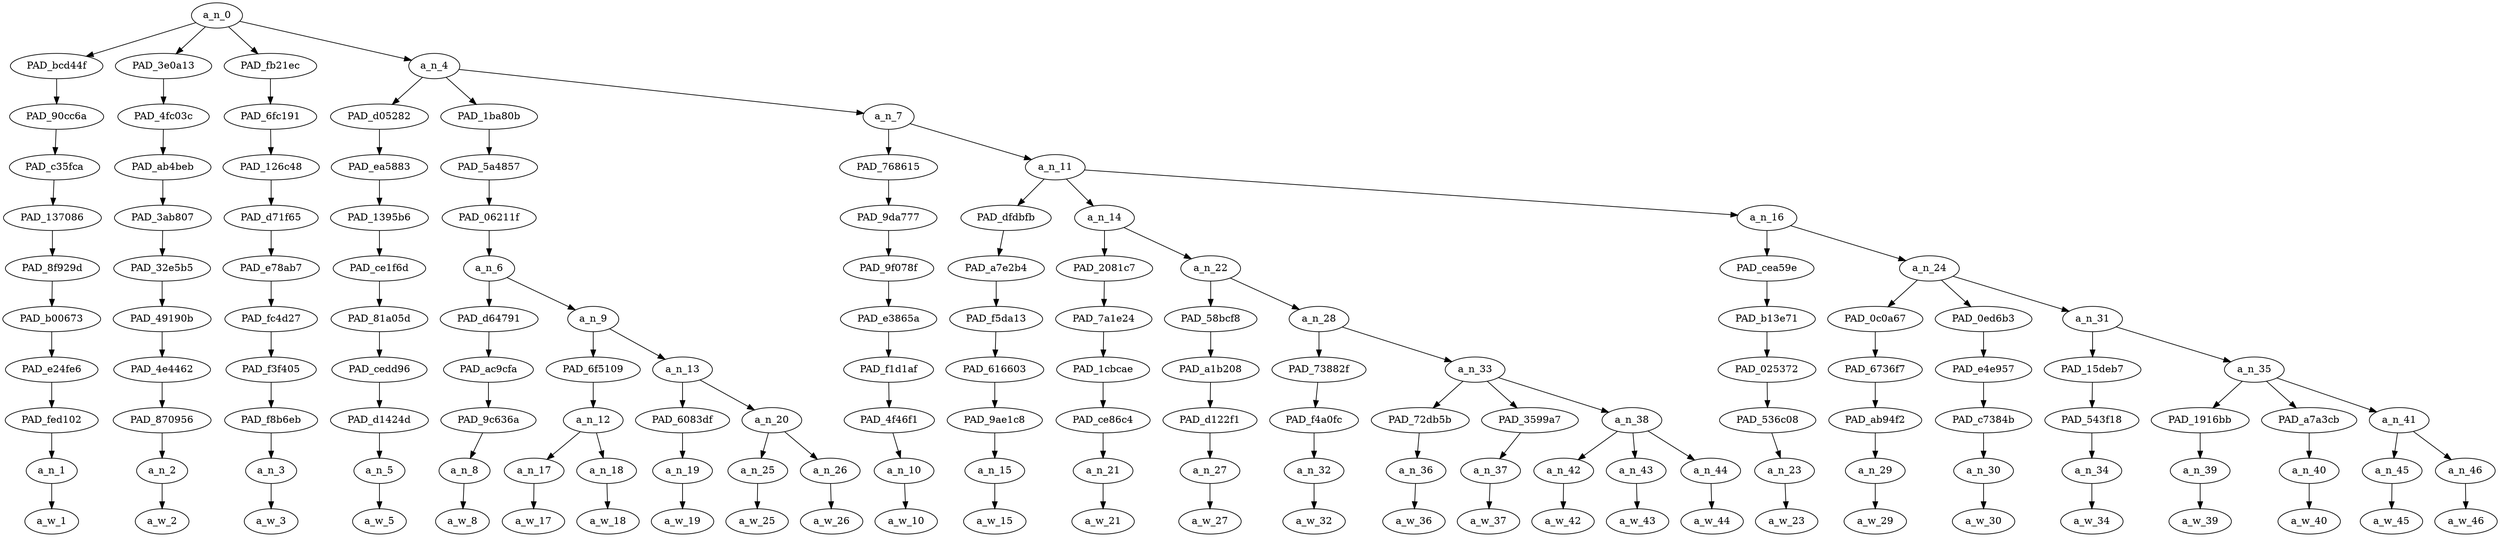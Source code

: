 strict digraph "" {
	a_n_0	[div_dir=-1,
		index=0,
		level=10,
		pos="2.5846836419753085,10!",
		text_span="[0, 1, 2, 3, 4, 5, 6, 7, 8, 9, 10, 11, 12, 13, 14, 15, 16, 17, 18, 19, 20, 21, 22, 23, 24, 25, 26, 27]",
		value=0.99999998];
	PAD_bcd44f	[div_dir=-1,
		index=0,
		level=9,
		pos="0.0,9!",
		text_span="[0]",
		value=0.02808398];
	a_n_0 -> PAD_bcd44f;
	PAD_3e0a13	[div_dir=1,
		index=1,
		level=9,
		pos="1.0,9!",
		text_span="[1]",
		value=0.02180065];
	a_n_0 -> PAD_3e0a13;
	PAD_fb21ec	[div_dir=-1,
		index=2,
		level=9,
		pos="2.0,9!",
		text_span="[2]",
		value=0.02313290];
	a_n_0 -> PAD_fb21ec;
	a_n_4	[div_dir=-1,
		index=3,
		level=9,
		pos="7.338734567901234,9!",
		text_span="[3, 4, 5, 6, 7, 8, 9, 10, 11, 12, 13, 14, 15, 16, 17, 18, 19, 20, 21, 22, 23, 24, 25, 26, 27]",
		value=0.92686449];
	a_n_0 -> a_n_4;
	PAD_90cc6a	[div_dir=-1,
		index=0,
		level=8,
		pos="0.0,8!",
		text_span="[0]",
		value=0.02808398];
	PAD_bcd44f -> PAD_90cc6a;
	PAD_c35fca	[div_dir=-1,
		index=0,
		level=7,
		pos="0.0,7!",
		text_span="[0]",
		value=0.02808398];
	PAD_90cc6a -> PAD_c35fca;
	PAD_137086	[div_dir=-1,
		index=0,
		level=6,
		pos="0.0,6!",
		text_span="[0]",
		value=0.02808398];
	PAD_c35fca -> PAD_137086;
	PAD_8f929d	[div_dir=-1,
		index=0,
		level=5,
		pos="0.0,5!",
		text_span="[0]",
		value=0.02808398];
	PAD_137086 -> PAD_8f929d;
	PAD_b00673	[div_dir=-1,
		index=0,
		level=4,
		pos="0.0,4!",
		text_span="[0]",
		value=0.02808398];
	PAD_8f929d -> PAD_b00673;
	PAD_e24fe6	[div_dir=-1,
		index=0,
		level=3,
		pos="0.0,3!",
		text_span="[0]",
		value=0.02808398];
	PAD_b00673 -> PAD_e24fe6;
	PAD_fed102	[div_dir=-1,
		index=0,
		level=2,
		pos="0.0,2!",
		text_span="[0]",
		value=0.02808398];
	PAD_e24fe6 -> PAD_fed102;
	a_n_1	[div_dir=-1,
		index=0,
		level=1,
		pos="0.0,1!",
		text_span="[0]",
		value=0.02808398];
	PAD_fed102 -> a_n_1;
	a_w_1	[div_dir=0,
		index=0,
		level=0,
		pos="0,0!",
		text_span="[0]",
		value=do];
	a_n_1 -> a_w_1;
	PAD_4fc03c	[div_dir=1,
		index=1,
		level=8,
		pos="1.0,8!",
		text_span="[1]",
		value=0.02180065];
	PAD_3e0a13 -> PAD_4fc03c;
	PAD_ab4beb	[div_dir=1,
		index=1,
		level=7,
		pos="1.0,7!",
		text_span="[1]",
		value=0.02180065];
	PAD_4fc03c -> PAD_ab4beb;
	PAD_3ab807	[div_dir=1,
		index=1,
		level=6,
		pos="1.0,6!",
		text_span="[1]",
		value=0.02180065];
	PAD_ab4beb -> PAD_3ab807;
	PAD_32e5b5	[div_dir=1,
		index=1,
		level=5,
		pos="1.0,5!",
		text_span="[1]",
		value=0.02180065];
	PAD_3ab807 -> PAD_32e5b5;
	PAD_49190b	[div_dir=1,
		index=1,
		level=4,
		pos="1.0,4!",
		text_span="[1]",
		value=0.02180065];
	PAD_32e5b5 -> PAD_49190b;
	PAD_4e4462	[div_dir=1,
		index=1,
		level=3,
		pos="1.0,3!",
		text_span="[1]",
		value=0.02180065];
	PAD_49190b -> PAD_4e4462;
	PAD_870956	[div_dir=1,
		index=1,
		level=2,
		pos="1.0,2!",
		text_span="[1]",
		value=0.02180065];
	PAD_4e4462 -> PAD_870956;
	a_n_2	[div_dir=1,
		index=1,
		level=1,
		pos="1.0,1!",
		text_span="[1]",
		value=0.02180065];
	PAD_870956 -> a_n_2;
	a_w_2	[div_dir=0,
		index=1,
		level=0,
		pos="1,0!",
		text_span="[1]",
		value=not];
	a_n_2 -> a_w_2;
	PAD_6fc191	[div_dir=-1,
		index=2,
		level=8,
		pos="2.0,8!",
		text_span="[2]",
		value=0.02313290];
	PAD_fb21ec -> PAD_6fc191;
	PAD_126c48	[div_dir=-1,
		index=2,
		level=7,
		pos="2.0,7!",
		text_span="[2]",
		value=0.02313290];
	PAD_6fc191 -> PAD_126c48;
	PAD_d71f65	[div_dir=-1,
		index=2,
		level=6,
		pos="2.0,6!",
		text_span="[2]",
		value=0.02313290];
	PAD_126c48 -> PAD_d71f65;
	PAD_e78ab7	[div_dir=-1,
		index=2,
		level=5,
		pos="2.0,5!",
		text_span="[2]",
		value=0.02313290];
	PAD_d71f65 -> PAD_e78ab7;
	PAD_fc4d27	[div_dir=-1,
		index=2,
		level=4,
		pos="2.0,4!",
		text_span="[2]",
		value=0.02313290];
	PAD_e78ab7 -> PAD_fc4d27;
	PAD_f3f405	[div_dir=-1,
		index=2,
		level=3,
		pos="2.0,3!",
		text_span="[2]",
		value=0.02313290];
	PAD_fc4d27 -> PAD_f3f405;
	PAD_f8b6eb	[div_dir=-1,
		index=2,
		level=2,
		pos="2.0,2!",
		text_span="[2]",
		value=0.02313290];
	PAD_f3f405 -> PAD_f8b6eb;
	a_n_3	[div_dir=-1,
		index=2,
		level=1,
		pos="2.0,1!",
		text_span="[2]",
		value=0.02313290];
	PAD_f8b6eb -> a_n_3;
	a_w_3	[div_dir=0,
		index=2,
		level=0,
		pos="2,0!",
		text_span="[2]",
		value=you];
	a_n_3 -> a_w_3;
	PAD_d05282	[div_dir=-1,
		index=3,
		level=8,
		pos="3.0,8!",
		text_span="[3]",
		value=0.03648953];
	a_n_4 -> PAD_d05282;
	PAD_1ba80b	[div_dir=1,
		index=4,
		level=8,
		pos="5.3125,8!",
		text_span="[4, 5, 6, 7, 8, 9]",
		value=0.52322452];
	a_n_4 -> PAD_1ba80b;
	a_n_7	[div_dir=-1,
		index=5,
		level=8,
		pos="13.703703703703704,8!",
		text_span="[10, 11, 12, 13, 14, 15, 16, 17, 18, 19, 20, 21, 22, 23, 24, 25, 26, 27]",
		value=0.36709969];
	a_n_4 -> a_n_7;
	PAD_ea5883	[div_dir=-1,
		index=3,
		level=7,
		pos="3.0,7!",
		text_span="[3]",
		value=0.03648953];
	PAD_d05282 -> PAD_ea5883;
	PAD_1395b6	[div_dir=-1,
		index=3,
		level=6,
		pos="3.0,6!",
		text_span="[3]",
		value=0.03648953];
	PAD_ea5883 -> PAD_1395b6;
	PAD_ce1f6d	[div_dir=-1,
		index=3,
		level=5,
		pos="3.0,5!",
		text_span="[3]",
		value=0.03648953];
	PAD_1395b6 -> PAD_ce1f6d;
	PAD_81a05d	[div_dir=-1,
		index=3,
		level=4,
		pos="3.0,4!",
		text_span="[3]",
		value=0.03648953];
	PAD_ce1f6d -> PAD_81a05d;
	PAD_cedd96	[div_dir=-1,
		index=3,
		level=3,
		pos="3.0,3!",
		text_span="[3]",
		value=0.03648953];
	PAD_81a05d -> PAD_cedd96;
	PAD_d1424d	[div_dir=-1,
		index=3,
		level=2,
		pos="3.0,2!",
		text_span="[3]",
		value=0.03648953];
	PAD_cedd96 -> PAD_d1424d;
	a_n_5	[div_dir=-1,
		index=3,
		level=1,
		pos="3.0,1!",
		text_span="[3]",
		value=0.03648953];
	PAD_d1424d -> a_n_5;
	a_w_5	[div_dir=0,
		index=3,
		level=0,
		pos="3,0!",
		text_span="[3]",
		value=love];
	a_n_5 -> a_w_5;
	PAD_5a4857	[div_dir=1,
		index=4,
		level=7,
		pos="5.3125,7!",
		text_span="[4, 5, 6, 7, 8, 9]",
		value=0.52322452];
	PAD_1ba80b -> PAD_5a4857;
	PAD_06211f	[div_dir=1,
		index=4,
		level=6,
		pos="5.3125,6!",
		text_span="[4, 5, 6, 7, 8, 9]",
		value=0.52322452];
	PAD_5a4857 -> PAD_06211f;
	a_n_6	[div_dir=1,
		index=4,
		level=5,
		pos="5.3125,5!",
		text_span="[4, 5, 6, 7, 8, 9]",
		value=0.52322452];
	PAD_06211f -> a_n_6;
	PAD_d64791	[div_dir=-1,
		index=4,
		level=4,
		pos="4.0,4!",
		text_span="[4]",
		value=0.03362723];
	a_n_6 -> PAD_d64791;
	a_n_9	[div_dir=1,
		index=5,
		level=4,
		pos="6.625,4!",
		text_span="[5, 6, 7, 8, 9]",
		value=0.48953049];
	a_n_6 -> a_n_9;
	PAD_ac9cfa	[div_dir=-1,
		index=4,
		level=3,
		pos="4.0,3!",
		text_span="[4]",
		value=0.03362723];
	PAD_d64791 -> PAD_ac9cfa;
	PAD_9c636a	[div_dir=-1,
		index=4,
		level=2,
		pos="4.0,2!",
		text_span="[4]",
		value=0.03362723];
	PAD_ac9cfa -> PAD_9c636a;
	a_n_8	[div_dir=-1,
		index=4,
		level=1,
		pos="4.0,1!",
		text_span="[4]",
		value=0.03362723];
	PAD_9c636a -> a_n_8;
	a_w_8	[div_dir=0,
		index=4,
		level=0,
		pos="4,0!",
		text_span="[4]",
		value=when];
	a_n_8 -> a_w_8;
	PAD_6f5109	[div_dir=1,
		index=5,
		level=3,
		pos="5.5,3!",
		text_span="[5, 6]",
		value=0.32584137];
	a_n_9 -> PAD_6f5109;
	a_n_13	[div_dir=-1,
		index=6,
		level=3,
		pos="7.75,3!",
		text_span="[7, 8, 9]",
		value=0.16357246];
	a_n_9 -> a_n_13;
	a_n_12	[div_dir=1,
		index=5,
		level=2,
		pos="5.5,2!",
		text_span="[5, 6]",
		value=0.32584137];
	PAD_6f5109 -> a_n_12;
	a_n_17	[div_dir=1,
		index=5,
		level=1,
		pos="5.0,1!",
		text_span="[5]",
		value=0.10956133];
	a_n_12 -> a_n_17;
	a_n_18	[div_dir=1,
		index=6,
		level=1,
		pos="6.0,1!",
		text_span="[6]",
		value=0.21611254];
	a_n_12 -> a_n_18;
	a_w_17	[div_dir=0,
		index=5,
		level=0,
		pos="5,0!",
		text_span="[5]",
		value=nazi];
	a_n_17 -> a_w_17;
	a_w_18	[div_dir=0,
		index=6,
		level=0,
		pos="6,0!",
		text_span="[6]",
		value=wannabes];
	a_n_18 -> a_w_18;
	PAD_6083df	[div_dir=-1,
		index=6,
		level=2,
		pos="7.0,2!",
		text_span="[7]",
		value=0.05856721];
	a_n_13 -> PAD_6083df;
	a_n_20	[div_dir=1,
		index=7,
		level=2,
		pos="8.5,2!",
		text_span="[8, 9]",
		value=0.10499664];
	a_n_13 -> a_n_20;
	a_n_19	[div_dir=-1,
		index=7,
		level=1,
		pos="7.0,1!",
		text_span="[7]",
		value=0.05856721];
	PAD_6083df -> a_n_19;
	a_w_19	[div_dir=0,
		index=7,
		level=0,
		pos="7,0!",
		text_span="[7]",
		value=complain];
	a_n_19 -> a_w_19;
	a_n_25	[div_dir=1,
		index=8,
		level=1,
		pos="8.0,1!",
		text_span="[8]",
		value=0.02515623];
	a_n_20 -> a_n_25;
	a_n_26	[div_dir=1,
		index=9,
		level=1,
		pos="9.0,1!",
		text_span="[9]",
		value=0.07974404];
	a_n_20 -> a_n_26;
	a_w_25	[div_dir=0,
		index=8,
		level=0,
		pos="8,0!",
		text_span="[8]",
		value=about];
	a_n_25 -> a_w_25;
	a_w_26	[div_dir=0,
		index=9,
		level=0,
		pos="9,0!",
		text_span="[9]",
		value=israel];
	a_n_26 -> a_w_26;
	PAD_768615	[div_dir=1,
		index=5,
		level=7,
		pos="10.0,7!",
		text_span="[10]",
		value=0.02625408];
	a_n_7 -> PAD_768615;
	a_n_11	[div_dir=-1,
		index=6,
		level=7,
		pos="17.40740740740741,7!",
		text_span="[11, 12, 13, 14, 15, 16, 17, 18, 19, 20, 21, 22, 23, 24, 25, 26, 27]",
		value=0.34078456];
	a_n_7 -> a_n_11;
	PAD_9da777	[div_dir=1,
		index=5,
		level=6,
		pos="10.0,6!",
		text_span="[10]",
		value=0.02625408];
	PAD_768615 -> PAD_9da777;
	PAD_9f078f	[div_dir=1,
		index=5,
		level=5,
		pos="10.0,5!",
		text_span="[10]",
		value=0.02625408];
	PAD_9da777 -> PAD_9f078f;
	PAD_e3865a	[div_dir=1,
		index=6,
		level=4,
		pos="10.0,4!",
		text_span="[10]",
		value=0.02625408];
	PAD_9f078f -> PAD_e3865a;
	PAD_f1d1af	[div_dir=1,
		index=7,
		level=3,
		pos="10.0,3!",
		text_span="[10]",
		value=0.02625408];
	PAD_e3865a -> PAD_f1d1af;
	PAD_4f46f1	[div_dir=1,
		index=8,
		level=2,
		pos="10.0,2!",
		text_span="[10]",
		value=0.02625408];
	PAD_f1d1af -> PAD_4f46f1;
	a_n_10	[div_dir=1,
		index=10,
		level=1,
		pos="10.0,1!",
		text_span="[10]",
		value=0.02625408];
	PAD_4f46f1 -> a_n_10;
	a_w_10	[div_dir=0,
		index=10,
		level=0,
		pos="10,0!",
		text_span="[10]",
		value=because];
	a_n_10 -> a_w_10;
	PAD_dfdbfb	[div_dir=1,
		index=7,
		level=6,
		pos="19.0,6!",
		text_span="[19]",
		value=0.01735371];
	a_n_11 -> PAD_dfdbfb;
	a_n_14	[div_dir=-1,
		index=6,
		level=6,
		pos="12.041666666666668,6!",
		text_span="[11, 12, 13, 14, 15, 16, 17, 18]",
		value=0.17582060];
	a_n_11 -> a_n_14;
	a_n_16	[div_dir=-1,
		index=8,
		level=6,
		pos="21.180555555555557,6!",
		text_span="[20, 21, 22, 23, 24, 25, 26, 27]",
		value=0.14754214];
	a_n_11 -> a_n_16;
	PAD_a7e2b4	[div_dir=1,
		index=8,
		level=5,
		pos="19.0,5!",
		text_span="[19]",
		value=0.01735371];
	PAD_dfdbfb -> PAD_a7e2b4;
	PAD_f5da13	[div_dir=1,
		index=10,
		level=4,
		pos="19.0,4!",
		text_span="[19]",
		value=0.01735371];
	PAD_a7e2b4 -> PAD_f5da13;
	PAD_616603	[div_dir=1,
		index=12,
		level=3,
		pos="19.0,3!",
		text_span="[19]",
		value=0.01735371];
	PAD_f5da13 -> PAD_616603;
	PAD_9ae1c8	[div_dir=1,
		index=15,
		level=2,
		pos="19.0,2!",
		text_span="[19]",
		value=0.01735371];
	PAD_616603 -> PAD_9ae1c8;
	a_n_15	[div_dir=1,
		index=19,
		level=1,
		pos="19.0,1!",
		text_span="[19]",
		value=0.01735371];
	PAD_9ae1c8 -> a_n_15;
	a_w_15	[div_dir=0,
		index=19,
		level=0,
		pos="19,0!",
		text_span="[19]",
		value=but];
	a_n_15 -> a_w_15;
	PAD_2081c7	[div_dir=-1,
		index=6,
		level=5,
		pos="11.0,5!",
		text_span="[11]",
		value=0.04649575];
	a_n_14 -> PAD_2081c7;
	a_n_22	[div_dir=1,
		index=7,
		level=5,
		pos="13.083333333333334,5!",
		text_span="[12, 13, 14, 15, 16, 17, 18]",
		value=0.12926690];
	a_n_14 -> a_n_22;
	PAD_7a1e24	[div_dir=-1,
		index=7,
		level=4,
		pos="11.0,4!",
		text_span="[11]",
		value=0.04649575];
	PAD_2081c7 -> PAD_7a1e24;
	PAD_1cbcae	[div_dir=-1,
		index=8,
		level=3,
		pos="11.0,3!",
		text_span="[11]",
		value=0.04649575];
	PAD_7a1e24 -> PAD_1cbcae;
	PAD_ce86c4	[div_dir=-1,
		index=9,
		level=2,
		pos="11.0,2!",
		text_span="[11]",
		value=0.04649575];
	PAD_1cbcae -> PAD_ce86c4;
	a_n_21	[div_dir=-1,
		index=11,
		level=1,
		pos="11.0,1!",
		text_span="[11]",
		value=0.04649575];
	PAD_ce86c4 -> a_n_21;
	a_w_21	[div_dir=0,
		index=11,
		level=0,
		pos="11,0!",
		text_span="[11]",
		value=hey];
	a_n_21 -> a_w_21;
	PAD_58bcf8	[div_dir=-1,
		index=8,
		level=4,
		pos="12.0,4!",
		text_span="[12]",
		value=0.02483913];
	a_n_22 -> PAD_58bcf8;
	a_n_28	[div_dir=1,
		index=9,
		level=4,
		pos="14.166666666666668,4!",
		text_span="[13, 14, 15, 16, 17, 18]",
		value=0.10439898];
	a_n_22 -> a_n_28;
	PAD_a1b208	[div_dir=-1,
		index=9,
		level=3,
		pos="12.0,3!",
		text_span="[12]",
		value=0.02483913];
	PAD_58bcf8 -> PAD_a1b208;
	PAD_d122f1	[div_dir=-1,
		index=10,
		level=2,
		pos="12.0,2!",
		text_span="[12]",
		value=0.02483913];
	PAD_a1b208 -> PAD_d122f1;
	a_n_27	[div_dir=-1,
		index=12,
		level=1,
		pos="12.0,1!",
		text_span="[12]",
		value=0.02483913];
	PAD_d122f1 -> a_n_27;
	a_w_27	[div_dir=0,
		index=12,
		level=0,
		pos="12,0!",
		text_span="[12]",
		value=like];
	a_n_27 -> a_w_27;
	PAD_73882f	[div_dir=-1,
		index=10,
		level=3,
		pos="13.0,3!",
		text_span="[13]",
		value=0.01736054];
	a_n_28 -> PAD_73882f;
	a_n_33	[div_dir=1,
		index=11,
		level=3,
		pos="15.333333333333334,3!",
		text_span="[14, 15, 16, 17, 18]",
		value=0.08700553];
	a_n_28 -> a_n_33;
	PAD_f4a0fc	[div_dir=-1,
		index=11,
		level=2,
		pos="13.0,2!",
		text_span="[13]",
		value=0.01736054];
	PAD_73882f -> PAD_f4a0fc;
	a_n_32	[div_dir=-1,
		index=13,
		level=1,
		pos="13.0,1!",
		text_span="[13]",
		value=0.01736054];
	PAD_f4a0fc -> a_n_32;
	a_w_32	[div_dir=0,
		index=13,
		level=0,
		pos="13,0!",
		text_span="[13]",
		value=we];
	a_n_32 -> a_w_32;
	PAD_72db5b	[div_dir=-1,
		index=12,
		level=2,
		pos="14.0,2!",
		text_span="[14]",
		value=0.01251838];
	a_n_33 -> PAD_72db5b;
	PAD_3599a7	[div_dir=1,
		index=13,
		level=2,
		pos="15.0,2!",
		text_span="[15]",
		value=0.01336677];
	a_n_33 -> PAD_3599a7;
	a_n_38	[div_dir=1,
		index=14,
		level=2,
		pos="17.0,2!",
		text_span="[16, 17, 18]",
		value=0.06105743];
	a_n_33 -> a_n_38;
	a_n_36	[div_dir=-1,
		index=14,
		level=1,
		pos="14.0,1!",
		text_span="[14]",
		value=0.01251838];
	PAD_72db5b -> a_n_36;
	a_w_36	[div_dir=0,
		index=14,
		level=0,
		pos="14,0!",
		text_span="[14]",
		value=do1];
	a_n_36 -> a_w_36;
	a_n_37	[div_dir=1,
		index=15,
		level=1,
		pos="15.0,1!",
		text_span="[15]",
		value=0.01336677];
	PAD_3599a7 -> a_n_37;
	a_w_37	[div_dir=0,
		index=15,
		level=0,
		pos="15,0!",
		text_span="[15]",
		value=not1];
	a_n_37 -> a_w_37;
	a_n_42	[div_dir=-1,
		index=16,
		level=1,
		pos="16.0,1!",
		text_span="[16]",
		value=0.01902719];
	a_n_38 -> a_n_42;
	a_n_43	[div_dir=1,
		index=17,
		level=1,
		pos="17.0,1!",
		text_span="[17]",
		value=0.02106028];
	a_n_38 -> a_n_43;
	a_n_44	[div_dir=1,
		index=18,
		level=1,
		pos="18.0,1!",
		text_span="[18]",
		value=0.02093117];
	a_n_38 -> a_n_44;
	a_w_42	[div_dir=0,
		index=16,
		level=0,
		pos="16,0!",
		text_span="[16]",
		value=want];
	a_n_42 -> a_w_42;
	a_w_43	[div_dir=0,
		index=17,
		level=0,
		pos="17,0!",
		text_span="[17]",
		value=them];
	a_n_43 -> a_w_43;
	a_w_44	[div_dir=0,
		index=18,
		level=0,
		pos="18,0!",
		text_span="[18]",
		value=here];
	a_n_44 -> a_w_44;
	PAD_cea59e	[div_dir=-1,
		index=9,
		level=5,
		pos="20.0,5!",
		text_span="[20]",
		value=0.01397958];
	a_n_16 -> PAD_cea59e;
	a_n_24	[div_dir=-1,
		index=10,
		level=5,
		pos="22.361111111111114,5!",
		text_span="[21, 22, 23, 24, 25, 26, 27]",
		value=0.13351588];
	a_n_16 -> a_n_24;
	PAD_b13e71	[div_dir=-1,
		index=11,
		level=4,
		pos="20.0,4!",
		text_span="[20]",
		value=0.01397958];
	PAD_cea59e -> PAD_b13e71;
	PAD_025372	[div_dir=-1,
		index=13,
		level=3,
		pos="20.0,3!",
		text_span="[20]",
		value=0.01397958];
	PAD_b13e71 -> PAD_025372;
	PAD_536c08	[div_dir=-1,
		index=16,
		level=2,
		pos="20.0,2!",
		text_span="[20]",
		value=0.01397958];
	PAD_025372 -> PAD_536c08;
	a_n_23	[div_dir=-1,
		index=20,
		level=1,
		pos="20.0,1!",
		text_span="[20]",
		value=0.01397958];
	PAD_536c08 -> a_n_23;
	a_w_23	[div_dir=0,
		index=20,
		level=0,
		pos="20,0!",
		text_span="[20]",
		value=we1];
	a_n_23 -> a_w_23;
	PAD_0c0a67	[div_dir=1,
		index=12,
		level=4,
		pos="21.0,4!",
		text_span="[21]",
		value=0.01116035];
	a_n_24 -> PAD_0c0a67;
	PAD_0ed6b3	[div_dir=1,
		index=13,
		level=4,
		pos="22.0,4!",
		text_span="[22]",
		value=0.01265758];
	a_n_24 -> PAD_0ed6b3;
	a_n_31	[div_dir=-1,
		index=14,
		level=4,
		pos="24.083333333333336,4!",
		text_span="[23, 24, 25, 26, 27]",
		value=0.10966565];
	a_n_24 -> a_n_31;
	PAD_6736f7	[div_dir=1,
		index=14,
		level=3,
		pos="21.0,3!",
		text_span="[21]",
		value=0.01116035];
	PAD_0c0a67 -> PAD_6736f7;
	PAD_ab94f2	[div_dir=1,
		index=17,
		level=2,
		pos="21.0,2!",
		text_span="[21]",
		value=0.01116035];
	PAD_6736f7 -> PAD_ab94f2;
	a_n_29	[div_dir=1,
		index=21,
		level=1,
		pos="21.0,1!",
		text_span="[21]",
		value=0.01116035];
	PAD_ab94f2 -> a_n_29;
	a_w_29	[div_dir=0,
		index=21,
		level=0,
		pos="21,0!",
		text_span="[21]",
		value=do2];
	a_n_29 -> a_w_29;
	PAD_e4e957	[div_dir=1,
		index=15,
		level=3,
		pos="22.0,3!",
		text_span="[22]",
		value=0.01265758];
	PAD_0ed6b3 -> PAD_e4e957;
	PAD_c7384b	[div_dir=1,
		index=18,
		level=2,
		pos="22.0,2!",
		text_span="[22]",
		value=0.01265758];
	PAD_e4e957 -> PAD_c7384b;
	a_n_30	[div_dir=1,
		index=22,
		level=1,
		pos="22.0,1!",
		text_span="[22]",
		value=0.01265758];
	PAD_c7384b -> a_n_30;
	a_w_30	[div_dir=0,
		index=22,
		level=0,
		pos="22,0!",
		text_span="[22]",
		value=not2];
	a_n_30 -> a_w_30;
	PAD_15deb7	[div_dir=-1,
		index=16,
		level=3,
		pos="23.0,3!",
		text_span="[23]",
		value=0.01624408];
	a_n_31 -> PAD_15deb7;
	a_n_35	[div_dir=-1,
		index=17,
		level=3,
		pos="25.166666666666668,3!",
		text_span="[24, 25, 26, 27]",
		value=0.09334686];
	a_n_31 -> a_n_35;
	PAD_543f18	[div_dir=-1,
		index=19,
		level=2,
		pos="23.0,2!",
		text_span="[23]",
		value=0.01624408];
	PAD_15deb7 -> PAD_543f18;
	a_n_34	[div_dir=-1,
		index=23,
		level=1,
		pos="23.0,1!",
		text_span="[23]",
		value=0.01624408];
	PAD_543f18 -> a_n_34;
	a_w_34	[div_dir=0,
		index=23,
		level=0,
		pos="23,0!",
		text_span="[23]",
		value=want1];
	a_n_34 -> a_w_34;
	PAD_1916bb	[div_dir=1,
		index=20,
		level=2,
		pos="24.0,2!",
		text_span="[24]",
		value=0.01732423];
	a_n_35 -> PAD_1916bb;
	PAD_a7a3cb	[div_dir=-1,
		index=21,
		level=2,
		pos="25.0,2!",
		text_span="[25]",
		value=0.01614025];
	a_n_35 -> PAD_a7a3cb;
	a_n_41	[div_dir=-1,
		index=22,
		level=2,
		pos="26.5,2!",
		text_span="[26, 27]",
		value=0.05982101];
	a_n_35 -> a_n_41;
	a_n_39	[div_dir=1,
		index=24,
		level=1,
		pos="24.0,1!",
		text_span="[24]",
		value=0.01732423];
	PAD_1916bb -> a_n_39;
	a_w_39	[div_dir=0,
		index=24,
		level=0,
		pos="24,0!",
		text_span="[24]",
		value=them1];
	a_n_39 -> a_w_39;
	a_n_40	[div_dir=-1,
		index=25,
		level=1,
		pos="25.0,1!",
		text_span="[25]",
		value=0.01614025];
	PAD_a7a3cb -> a_n_40;
	a_w_40	[div_dir=0,
		index=25,
		level=0,
		pos="25,0!",
		text_span="[25]",
		value=there];
	a_n_40 -> a_w_40;
	a_n_45	[div_dir=-1,
		index=26,
		level=1,
		pos="26.0,1!",
		text_span="[26]",
		value=0.01935358];
	a_n_41 -> a_n_45;
	a_n_46	[div_dir=-1,
		index=27,
		level=1,
		pos="27.0,1!",
		text_span="[27]",
		value=0.04034375];
	a_n_41 -> a_n_46;
	a_w_45	[div_dir=0,
		index=26,
		level=0,
		pos="26,0!",
		text_span="[26]",
		value=either];
	a_n_45 -> a_w_45;
	a_w_46	[div_dir=0,
		index=27,
		level=0,
		pos="27,0!",
		text_span="[27]",
		value=stupidity];
	a_n_46 -> a_w_46;
}
